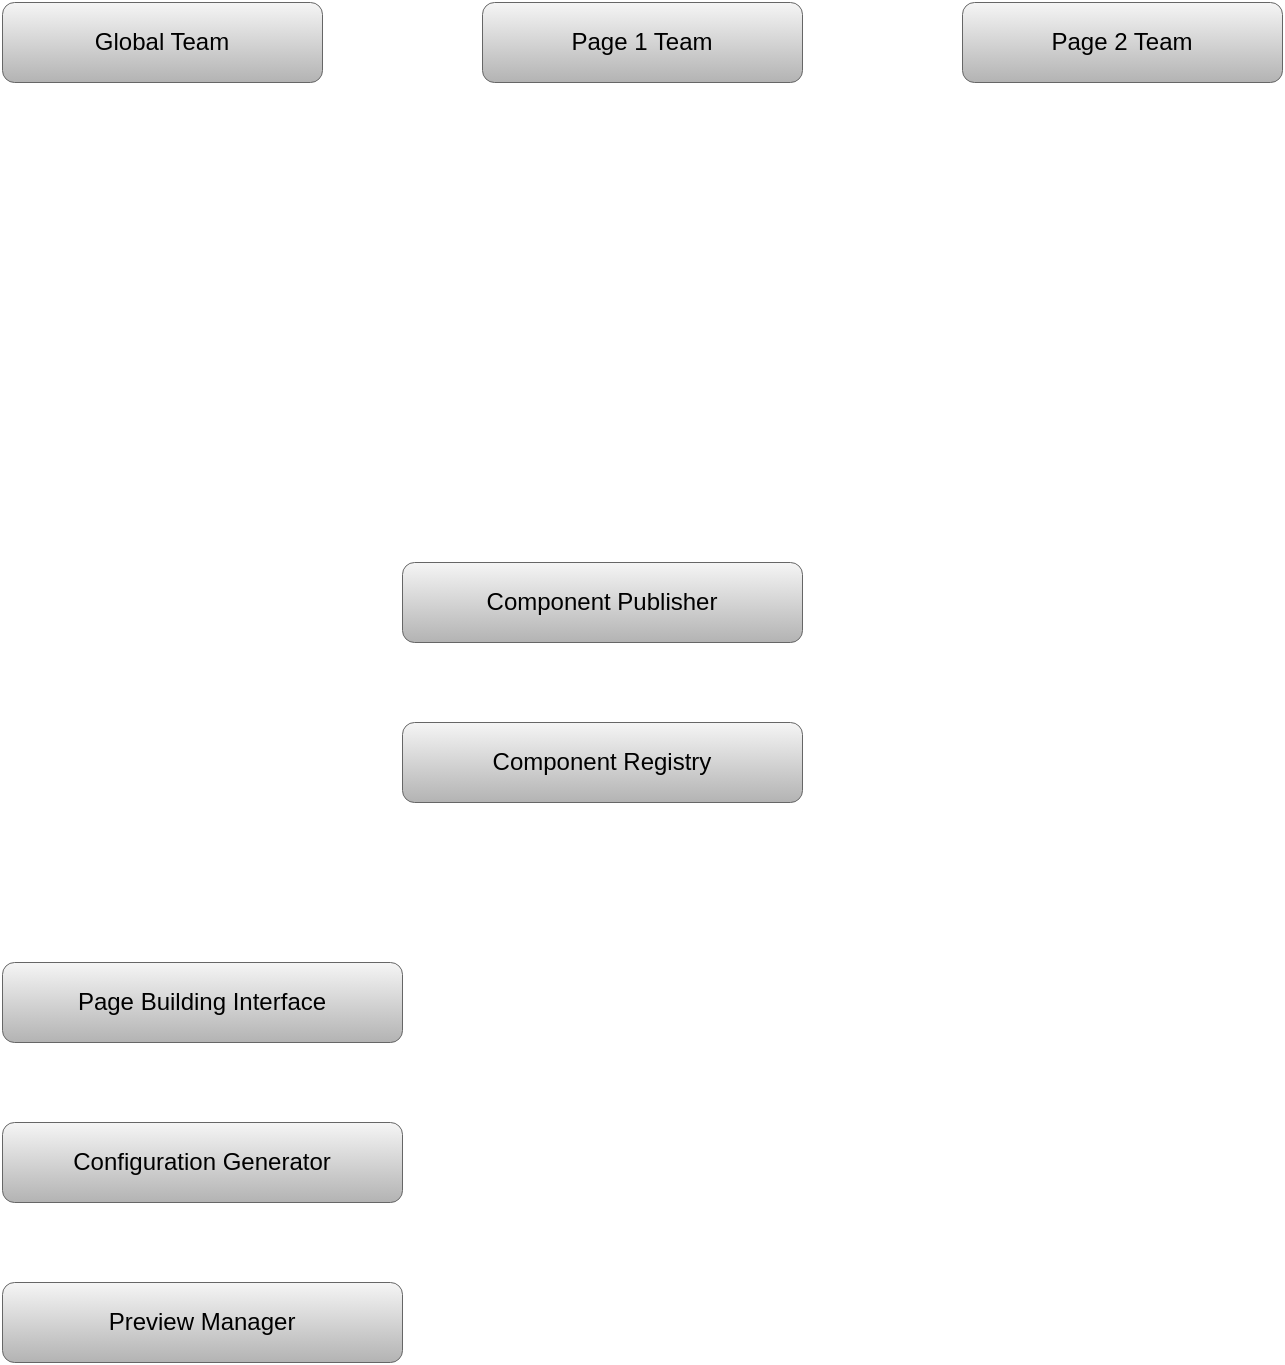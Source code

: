 <mxfile version="26.0.14">
  <diagram name="Page-1" id="WpiRCljqd_P_I47EIugt">
    <mxGraphModel dx="1306" dy="1921" grid="1" gridSize="10" guides="1" tooltips="1" connect="1" arrows="1" fold="1" page="1" pageScale="1" pageWidth="827" pageHeight="1169" math="0" shadow="0">
      <root>
        <mxCell id="0" />
        <mxCell id="1" parent="0" />
        <mxCell id="clEuy_jHslPMNh-MXlWW-1" value="Page Building Interface" style="rounded=1;whiteSpace=wrap;html=1;fillColor=#f5f5f5;gradientColor=#b3b3b3;strokeColor=#666666;strokeWidth=0.5;" vertex="1" parent="1">
          <mxGeometry x="80" y="160" width="200" height="40" as="geometry" />
        </mxCell>
        <mxCell id="clEuy_jHslPMNh-MXlWW-2" value="Configuration Generator" style="rounded=1;whiteSpace=wrap;html=1;fillColor=#f5f5f5;gradientColor=#b3b3b3;strokeColor=#666666;strokeWidth=0.5;" vertex="1" parent="1">
          <mxGeometry x="80" y="240" width="200" height="40" as="geometry" />
        </mxCell>
        <mxCell id="clEuy_jHslPMNh-MXlWW-3" value="Preview Manager" style="rounded=1;whiteSpace=wrap;html=1;fillColor=#f5f5f5;gradientColor=#b3b3b3;strokeColor=#666666;strokeWidth=0.5;" vertex="1" parent="1">
          <mxGeometry x="80" y="320" width="200" height="40" as="geometry" />
        </mxCell>
        <mxCell id="clEuy_jHslPMNh-MXlWW-4" value="Component Registry" style="rounded=1;whiteSpace=wrap;html=1;fillColor=#f5f5f5;strokeColor=#666666;gradientColor=#b3b3b3;strokeWidth=0.5;" vertex="1" parent="1">
          <mxGeometry x="280" y="40" width="200" height="40" as="geometry" />
        </mxCell>
        <mxCell id="clEuy_jHslPMNh-MXlWW-5" value="Component Publisher" style="rounded=1;whiteSpace=wrap;html=1;fillColor=#f5f5f5;strokeColor=#666666;gradientColor=#b3b3b3;strokeWidth=0.5;" vertex="1" parent="1">
          <mxGeometry x="280" y="-40" width="200" height="40" as="geometry" />
        </mxCell>
        <mxCell id="clEuy_jHslPMNh-MXlWW-7" value="Page 1 Team" style="rounded=1;whiteSpace=wrap;html=1;fillColor=#f5f5f5;strokeColor=#666666;gradientColor=#b3b3b3;strokeWidth=0.5;" vertex="1" parent="1">
          <mxGeometry x="320" y="-320" width="160" height="40" as="geometry" />
        </mxCell>
        <mxCell id="clEuy_jHslPMNh-MXlWW-8" value="Page 2 Team" style="rounded=1;whiteSpace=wrap;html=1;fillColor=#f5f5f5;strokeColor=#666666;gradientColor=#b3b3b3;strokeWidth=0.5;" vertex="1" parent="1">
          <mxGeometry x="560" y="-320" width="160" height="40" as="geometry" />
        </mxCell>
        <mxCell id="clEuy_jHslPMNh-MXlWW-9" value="Global Team" style="rounded=1;whiteSpace=wrap;html=1;fillColor=#f5f5f5;strokeColor=#666666;gradientColor=#b3b3b3;strokeWidth=0.5;" vertex="1" parent="1">
          <mxGeometry x="80" y="-320" width="160" height="40" as="geometry" />
        </mxCell>
      </root>
    </mxGraphModel>
  </diagram>
</mxfile>
